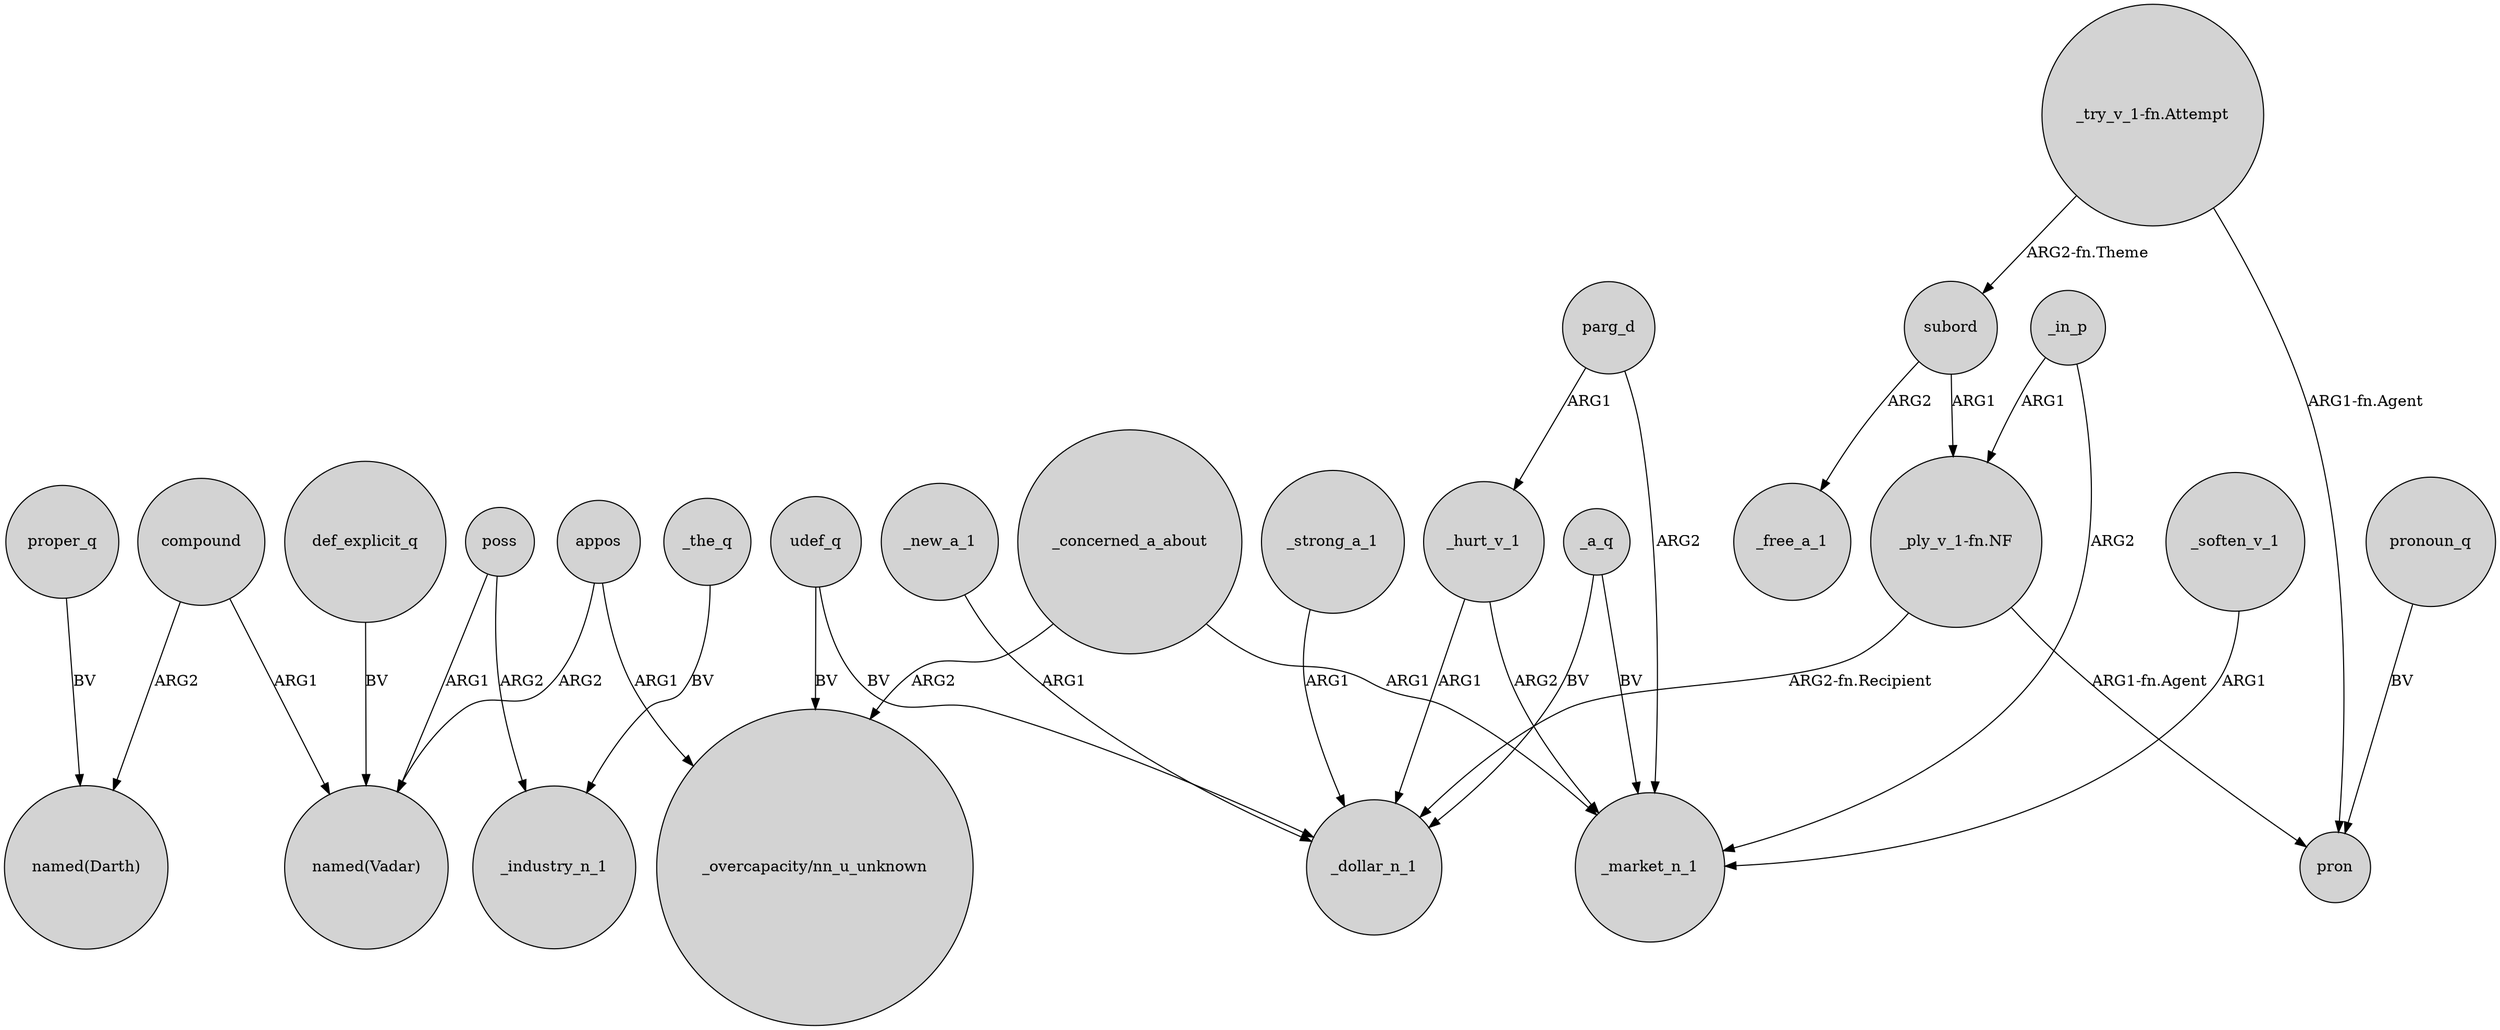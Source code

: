 digraph {
	node [shape=circle style=filled]
	proper_q -> "named(Darth)" [label=BV]
	subord -> "_ply_v_1-fn.NF" [label=ARG1]
	"_ply_v_1-fn.NF" -> pron [label="ARG1-fn.Agent"]
	appos -> "named(Vadar)" [label=ARG2]
	appos -> "_overcapacity/nn_u_unknown" [label=ARG1]
	_new_a_1 -> _dollar_n_1 [label=ARG1]
	udef_q -> "_overcapacity/nn_u_unknown" [label=BV]
	subord -> _free_a_1 [label=ARG2]
	poss -> _industry_n_1 [label=ARG2]
	compound -> "named(Darth)" [label=ARG2]
	_concerned_a_about -> "_overcapacity/nn_u_unknown" [label=ARG2]
	def_explicit_q -> "named(Vadar)" [label=BV]
	compound -> "named(Vadar)" [label=ARG1]
	_strong_a_1 -> _dollar_n_1 [label=ARG1]
	_the_q -> _industry_n_1 [label=BV]
	_soften_v_1 -> _market_n_1 [label=ARG1]
	_a_q -> _dollar_n_1 [label=BV]
	parg_d -> _market_n_1 [label=ARG2]
	pronoun_q -> pron [label=BV]
	_concerned_a_about -> _market_n_1 [label=ARG1]
	"_try_v_1-fn.Attempt" -> subord [label="ARG2-fn.Theme"]
	_a_q -> _market_n_1 [label=BV]
	"_try_v_1-fn.Attempt" -> pron [label="ARG1-fn.Agent"]
	_hurt_v_1 -> _dollar_n_1 [label=ARG1]
	_in_p -> _market_n_1 [label=ARG2]
	poss -> "named(Vadar)" [label=ARG1]
	_hurt_v_1 -> _market_n_1 [label=ARG2]
	"_ply_v_1-fn.NF" -> _dollar_n_1 [label="ARG2-fn.Recipient"]
	_in_p -> "_ply_v_1-fn.NF" [label=ARG1]
	parg_d -> _hurt_v_1 [label=ARG1]
	udef_q -> _dollar_n_1 [label=BV]
}
